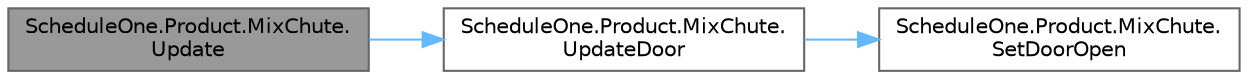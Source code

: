 digraph "ScheduleOne.Product.MixChute.Update"
{
 // LATEX_PDF_SIZE
  bgcolor="transparent";
  edge [fontname=Helvetica,fontsize=10,labelfontname=Helvetica,labelfontsize=10];
  node [fontname=Helvetica,fontsize=10,shape=box,height=0.2,width=0.4];
  rankdir="LR";
  Node1 [id="Node000001",label="ScheduleOne.Product.MixChute.\lUpdate",height=0.2,width=0.4,color="gray40", fillcolor="grey60", style="filled", fontcolor="black",tooltip=" "];
  Node1 -> Node2 [id="edge1_Node000001_Node000002",color="steelblue1",style="solid",tooltip=" "];
  Node2 [id="Node000002",label="ScheduleOne.Product.MixChute.\lUpdateDoor",height=0.2,width=0.4,color="grey40", fillcolor="white", style="filled",URL="$class_schedule_one_1_1_product_1_1_mix_chute.html#acccecf7f5b323a97f671a4bcd7e1e538",tooltip=" "];
  Node2 -> Node3 [id="edge2_Node000002_Node000003",color="steelblue1",style="solid",tooltip=" "];
  Node3 [id="Node000003",label="ScheduleOne.Product.MixChute.\lSetDoorOpen",height=0.2,width=0.4,color="grey40", fillcolor="white", style="filled",URL="$class_schedule_one_1_1_product_1_1_mix_chute.html#a060ebfda7a56b4042a142cbd5d2aaa7d",tooltip=" "];
}
